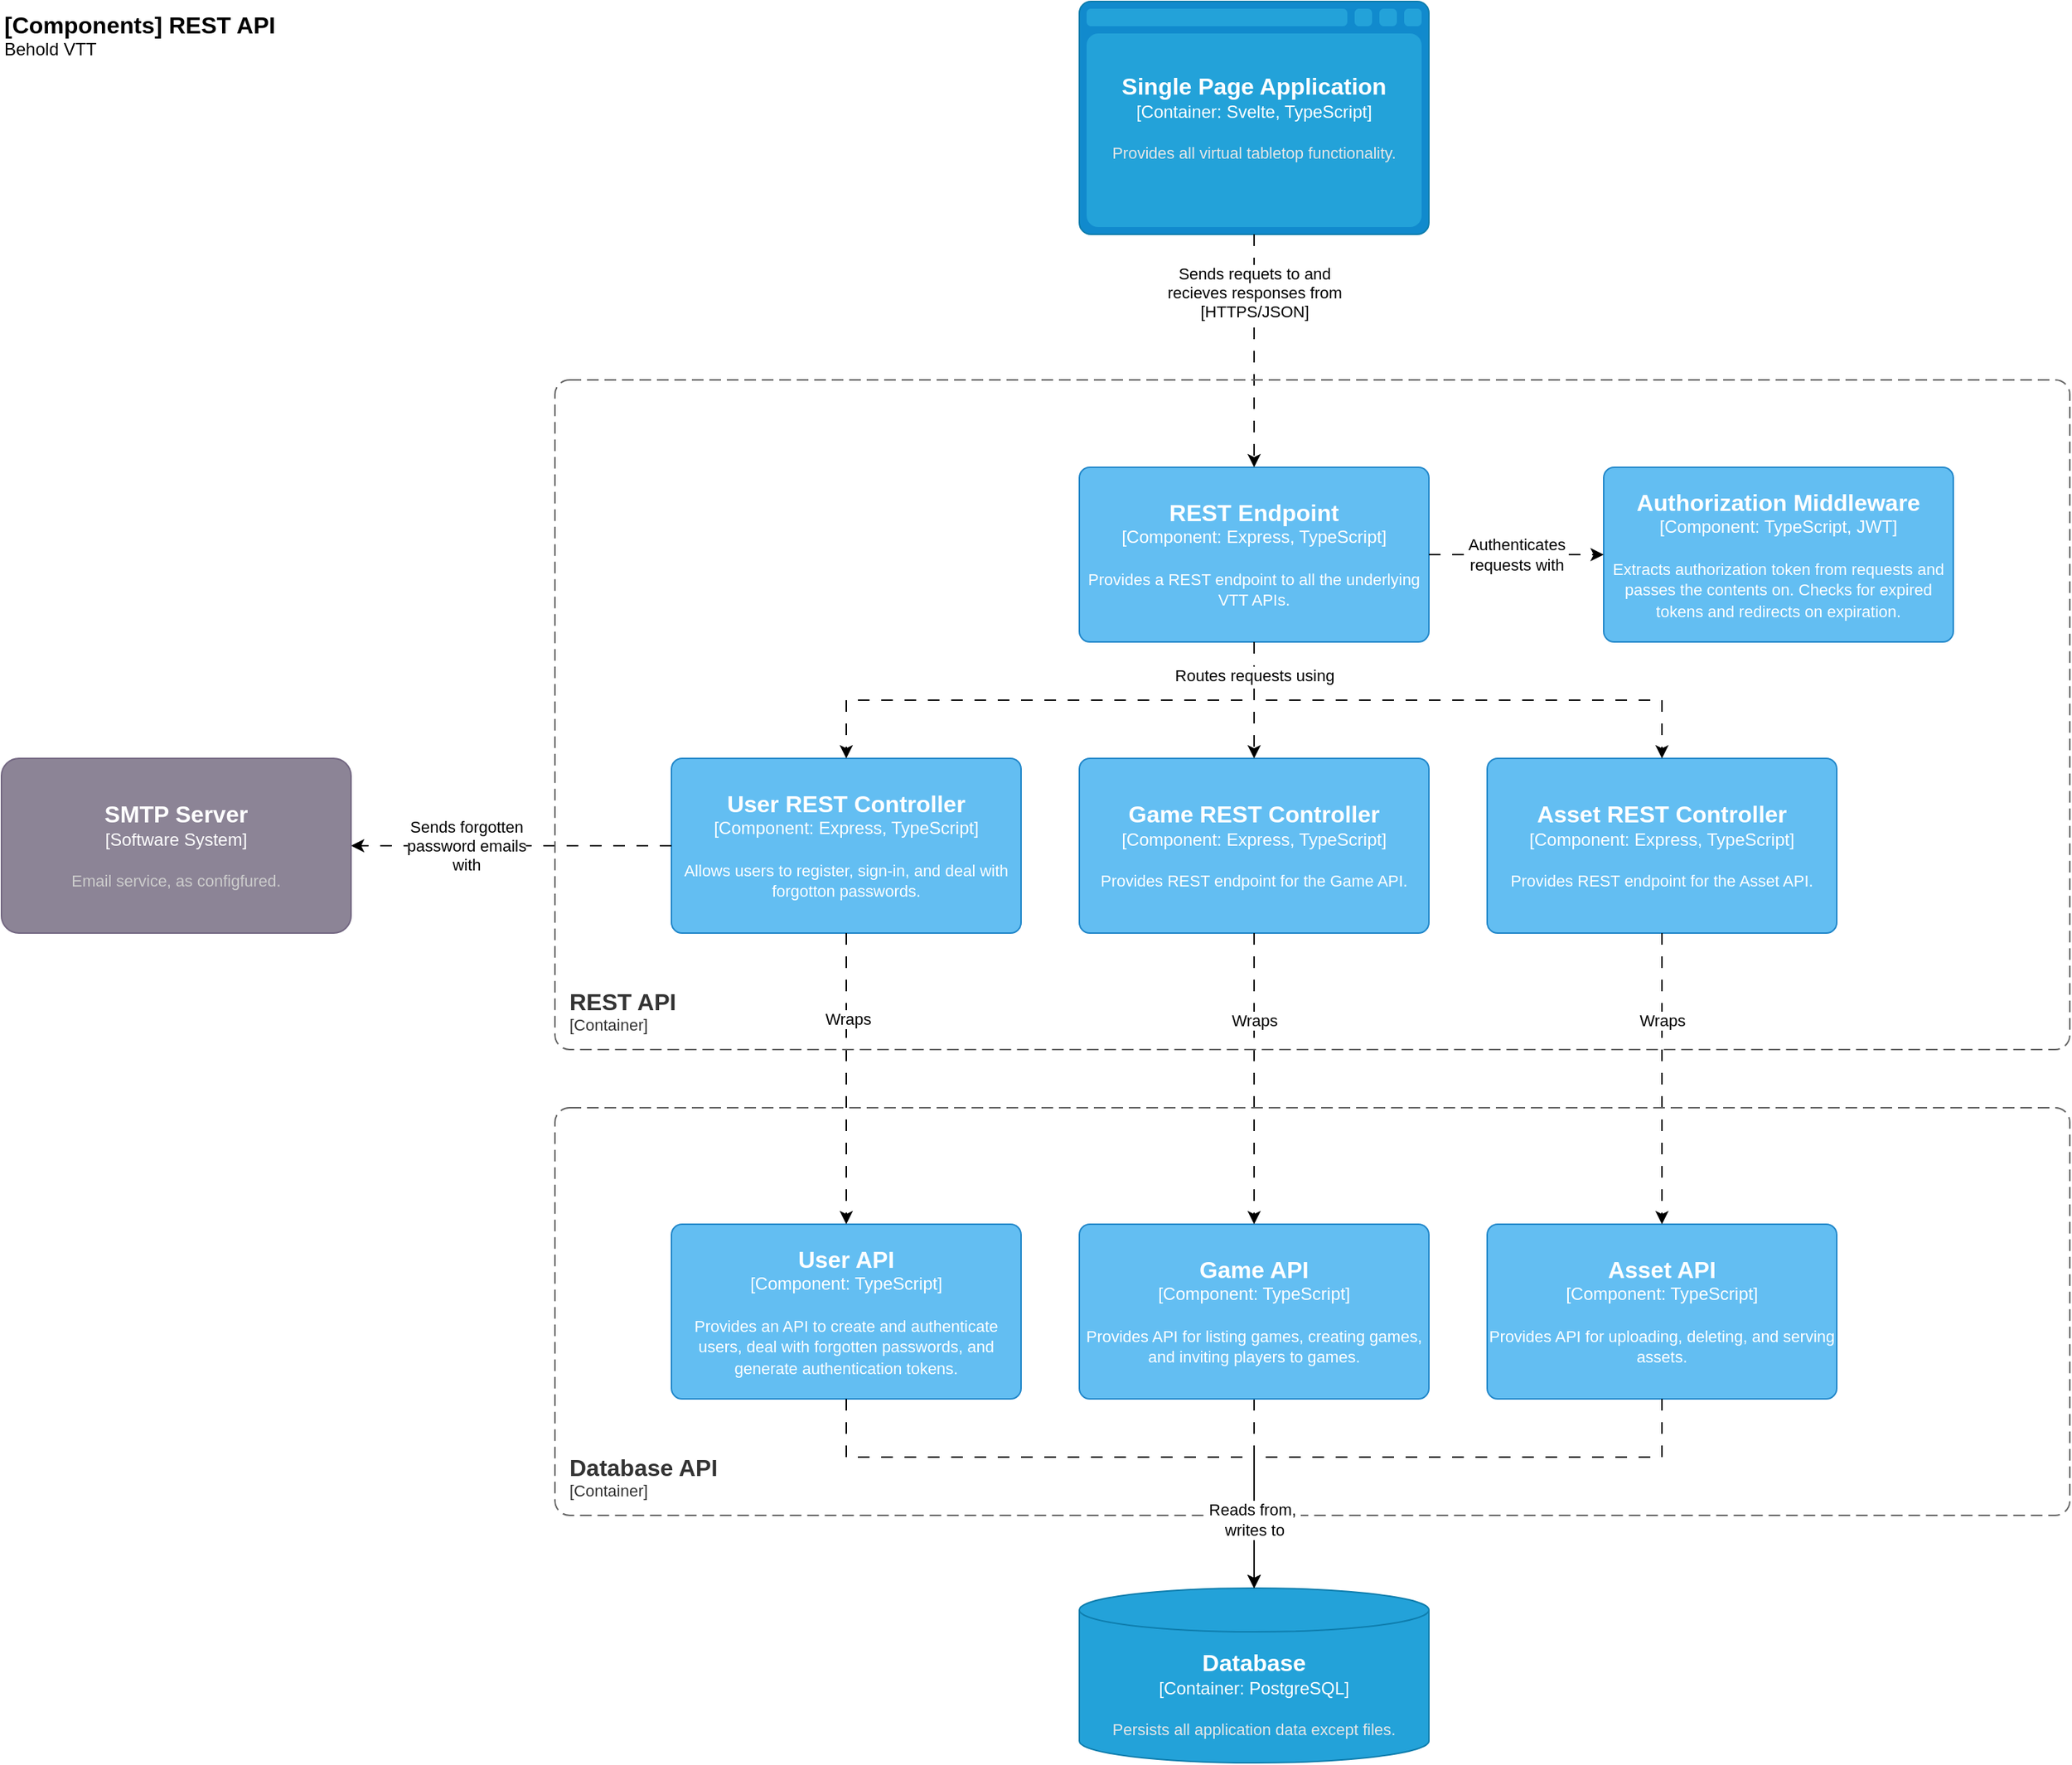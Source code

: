 <mxfile version="24.7.17">
  <diagram name="Page-1" id="G1j1GybayUsh-sAmsgJL">
    <mxGraphModel dx="2976" dy="1450" grid="1" gridSize="10" guides="1" tooltips="1" connect="1" arrows="1" fold="1" page="0" pageScale="1" pageWidth="850" pageHeight="1100" math="0" shadow="0">
      <root>
        <mxCell id="0" />
        <mxCell id="1" parent="0" />
        <object placeholders="1" c4Name="[Components] REST API" c4Type="ContainerDiagramTitle" c4Description="Behold VTT" label="&lt;font style=&quot;font-size: 16px&quot;&gt;&lt;b&gt;&lt;div style=&quot;text-align: left&quot;&gt;%c4Name%&lt;/div&gt;&lt;/b&gt;&lt;/font&gt;&lt;div style=&quot;text-align: left&quot;&gt;%c4Description%&lt;/div&gt;" id="GCtHECgKWb8lIVqQz5uX-1">
          <mxCell style="text;html=1;strokeColor=none;fillColor=none;align=left;verticalAlign=top;whiteSpace=wrap;rounded=0;metaEdit=1;allowArrows=0;resizable=1;rotatable=0;connectable=0;recursiveResize=0;expand=0;pointerEvents=0;points=[[0.25,0,0],[0.5,0,0],[0.75,0,0],[1,0.25,0],[1,0.5,0],[1,0.75,0],[0.75,1,0],[0.5,1,0],[0.25,1,0],[0,0.75,0],[0,0.5,0],[0,0.25,0]];" parent="1" vertex="1">
            <mxGeometry x="-340" y="280" width="260" height="40" as="geometry" />
          </mxCell>
        </object>
        <object placeholders="1" c4Name="Single Page Application" c4Type="Container" c4Technology="Svelte, TypeScript" c4Description="Provides all virtual tabletop functionality." label="&lt;font style=&quot;font-size: 16px&quot;&gt;&lt;b&gt;%c4Name%&lt;/b&gt;&lt;/font&gt;&lt;div&gt;[%c4Type%:&amp;nbsp;%c4Technology%]&lt;/div&gt;&lt;br&gt;&lt;div&gt;&lt;font style=&quot;font-size: 11px&quot;&gt;&lt;font color=&quot;#E6E6E6&quot;&gt;%c4Description%&lt;/font&gt;&lt;/div&gt;" id="GCtHECgKWb8lIVqQz5uX-3">
          <mxCell style="shape=mxgraph.c4.webBrowserContainer2;whiteSpace=wrap;html=1;boundedLbl=1;rounded=0;labelBackgroundColor=none;strokeColor=#118ACD;fillColor=#23A2D9;strokeColor=#118ACD;strokeColor2=#0E7DAD;fontSize=12;fontColor=#ffffff;align=center;metaEdit=1;points=[[0.5,0,0],[1,0.25,0],[1,0.5,0],[1,0.75,0],[0.5,1,0],[0,0.75,0],[0,0.5,0],[0,0.25,0]];resizable=0;" parent="1" vertex="1">
            <mxGeometry x="400" y="280" width="240" height="160" as="geometry" />
          </mxCell>
        </object>
        <object placeholders="1" c4Name="User REST Controller" c4Type="Component" c4Technology="Express, TypeScript" c4Description="Allows users to register, sign-in, and deal with forgotton passwords." label="&lt;font style=&quot;font-size: 16px&quot;&gt;&lt;b&gt;%c4Name%&lt;/b&gt;&lt;/font&gt;&lt;div&gt;[%c4Type%: %c4Technology%]&lt;/div&gt;&lt;br&gt;&lt;div&gt;&lt;font style=&quot;font-size: 11px&quot;&gt;%c4Description%&lt;/font&gt;&lt;/div&gt;" id="GCtHECgKWb8lIVqQz5uX-4">
          <mxCell style="rounded=1;whiteSpace=wrap;html=1;labelBackgroundColor=none;fillColor=#63BEF2;fontColor=#ffffff;align=center;arcSize=6;strokeColor=#2086C9;metaEdit=1;resizable=0;points=[[0.25,0,0],[0.5,0,0],[0.75,0,0],[1,0.25,0],[1,0.5,0],[1,0.75,0],[0.75,1,0],[0.5,1,0],[0.25,1,0],[0,0.75,0],[0,0.5,0],[0,0.25,0]];" parent="1" vertex="1">
            <mxGeometry x="120" y="800" width="240" height="120" as="geometry" />
          </mxCell>
        </object>
        <object placeholders="1" c4Name="User API" c4Type="Component" c4Technology="TypeScript" c4Description="Provides an API to create and authenticate users, deal with forgotten passwords, and generate authentication tokens." label="&lt;font style=&quot;font-size: 16px&quot;&gt;&lt;b&gt;%c4Name%&lt;/b&gt;&lt;/font&gt;&lt;div&gt;[%c4Type%: %c4Technology%]&lt;/div&gt;&lt;br&gt;&lt;div&gt;&lt;font style=&quot;font-size: 11px&quot;&gt;%c4Description%&lt;/font&gt;&lt;/div&gt;" id="GCtHECgKWb8lIVqQz5uX-5">
          <mxCell style="rounded=1;whiteSpace=wrap;html=1;labelBackgroundColor=none;fillColor=#63BEF2;fontColor=#ffffff;align=center;arcSize=6;strokeColor=#2086C9;metaEdit=1;resizable=0;points=[[0.25,0,0],[0.5,0,0],[0.75,0,0],[1,0.25,0],[1,0.5,0],[1,0.75,0],[0.75,1,0],[0.5,1,0],[0.25,1,0],[0,0.75,0],[0,0.5,0],[0,0.25,0]];" parent="1" vertex="1">
            <mxGeometry x="120" y="1120" width="240" height="120" as="geometry" />
          </mxCell>
        </object>
        <object placeholders="1" c4Name="Database" c4Type="Container" c4Technology="PostgreSQL" c4Description="Persists all application data except files." label="&lt;font style=&quot;font-size: 16px&quot;&gt;&lt;b&gt;%c4Name%&lt;/b&gt;&lt;/font&gt;&lt;div&gt;[%c4Type%:&amp;nbsp;%c4Technology%]&lt;/div&gt;&lt;br&gt;&lt;div&gt;&lt;font style=&quot;font-size: 11px&quot;&gt;&lt;font color=&quot;#E6E6E6&quot;&gt;%c4Description%&lt;/font&gt;&lt;/div&gt;" id="GCtHECgKWb8lIVqQz5uX-7">
          <mxCell style="shape=cylinder3;size=15;whiteSpace=wrap;html=1;boundedLbl=1;rounded=0;labelBackgroundColor=none;fillColor=#23A2D9;fontSize=12;fontColor=#ffffff;align=center;strokeColor=#0E7DAD;metaEdit=1;points=[[0.5,0,0],[1,0.25,0],[1,0.5,0],[1,0.75,0],[0.5,1,0],[0,0.75,0],[0,0.5,0],[0,0.25,0]];resizable=0;" parent="1" vertex="1">
            <mxGeometry x="400" y="1370" width="240" height="120" as="geometry" />
          </mxCell>
        </object>
        <object placeholders="1" c4Name="Game REST Controller" c4Type="Component" c4Technology="Express, TypeScript" c4Description="Provides REST endpoint for the Game API." label="&lt;font style=&quot;font-size: 16px&quot;&gt;&lt;b&gt;%c4Name%&lt;/b&gt;&lt;/font&gt;&lt;div&gt;[%c4Type%: %c4Technology%]&lt;/div&gt;&lt;br&gt;&lt;div&gt;&lt;font style=&quot;font-size: 11px&quot;&gt;%c4Description%&lt;/font&gt;&lt;/div&gt;" id="GCtHECgKWb8lIVqQz5uX-8">
          <mxCell style="rounded=1;whiteSpace=wrap;html=1;labelBackgroundColor=none;fillColor=#63BEF2;fontColor=#ffffff;align=center;arcSize=6;strokeColor=#2086C9;metaEdit=1;resizable=0;points=[[0.25,0,0],[0.5,0,0],[0.75,0,0],[1,0.25,0],[1,0.5,0],[1,0.75,0],[0.75,1,0],[0.5,1,0],[0.25,1,0],[0,0.75,0],[0,0.5,0],[0,0.25,0]];" parent="1" vertex="1">
            <mxGeometry x="400" y="800" width="240" height="120" as="geometry" />
          </mxCell>
        </object>
        <mxCell id="RpvVi69PV621MiGslOgV-7" style="edgeStyle=orthogonalEdgeStyle;rounded=0;orthogonalLoop=1;jettySize=auto;html=1;exitX=0.5;exitY=1;exitDx=0;exitDy=0;exitPerimeter=0;entryX=0.5;entryY=0;entryDx=0;entryDy=0;entryPerimeter=0;dashed=1;dashPattern=8 8;" parent="1" source="GCtHECgKWb8lIVqQz5uX-9" target="GCtHECgKWb8lIVqQz5uX-7" edge="1">
          <mxGeometry relative="1" as="geometry">
            <mxPoint x="530" y="1400" as="targetPoint" />
          </mxGeometry>
        </mxCell>
        <object placeholders="1" c4Name="Game API" c4Type="Component" c4Technology="TypeScript" c4Description="Provides API for listing games, creating games, and inviting players to games." label="&lt;font style=&quot;font-size: 16px&quot;&gt;&lt;b&gt;%c4Name%&lt;/b&gt;&lt;/font&gt;&lt;div&gt;[%c4Type%: %c4Technology%]&lt;/div&gt;&lt;br&gt;&lt;div&gt;&lt;font style=&quot;font-size: 11px&quot;&gt;%c4Description%&lt;/font&gt;&lt;/div&gt;" id="GCtHECgKWb8lIVqQz5uX-9">
          <mxCell style="rounded=1;whiteSpace=wrap;html=1;labelBackgroundColor=none;fillColor=#63BEF2;fontColor=#ffffff;align=center;arcSize=6;strokeColor=#2086C9;metaEdit=1;resizable=0;points=[[0.25,0,0],[0.5,0,0],[0.75,0,0],[1,0.25,0],[1,0.5,0],[1,0.75,0],[0.75,1,0],[0.5,1,0],[0.25,1,0],[0,0.75,0],[0,0.5,0],[0,0.25,0]];" parent="1" vertex="1">
            <mxGeometry x="400" y="1120" width="240" height="120" as="geometry" />
          </mxCell>
        </object>
        <object placeholders="1" c4Name="Authorization Middleware" c4Type="Component" c4Technology="TypeScript, JWT" c4Description="Extracts authorization token from requests and passes the contents on.  Checks for expired tokens and redirects on expiration." label="&lt;font style=&quot;font-size: 16px&quot;&gt;&lt;b&gt;%c4Name%&lt;/b&gt;&lt;/font&gt;&lt;div&gt;[%c4Type%: %c4Technology%]&lt;/div&gt;&lt;br&gt;&lt;div&gt;&lt;font style=&quot;font-size: 11px&quot;&gt;%c4Description%&lt;/font&gt;&lt;/div&gt;" id="tgEfGTzywdNzme2Pcd4w-1">
          <mxCell style="rounded=1;whiteSpace=wrap;html=1;labelBackgroundColor=none;fillColor=#63BEF2;fontColor=#ffffff;align=center;arcSize=6;strokeColor=#2086C9;metaEdit=1;resizable=0;points=[[0.25,0,0],[0.5,0,0],[0.75,0,0],[1,0.25,0],[1,0.5,0],[1,0.75,0],[0.75,1,0],[0.5,1,0],[0.25,1,0],[0,0.75,0],[0,0.5,0],[0,0.25,0]];" parent="1" vertex="1">
            <mxGeometry x="760" y="600" width="240" height="120" as="geometry" />
          </mxCell>
        </object>
        <mxCell id="tgEfGTzywdNzme2Pcd4w-9" style="edgeStyle=orthogonalEdgeStyle;rounded=0;orthogonalLoop=1;jettySize=auto;html=1;exitX=0.5;exitY=1;exitDx=0;exitDy=0;exitPerimeter=0;entryX=0.5;entryY=0;entryDx=0;entryDy=0;entryPerimeter=0;dashed=1;dashPattern=8 8;" parent="1" source="GCtHECgKWb8lIVqQz5uX-8" target="GCtHECgKWb8lIVqQz5uX-9" edge="1">
          <mxGeometry relative="1" as="geometry" />
        </mxCell>
        <mxCell id="tgEfGTzywdNzme2Pcd4w-10" value="Wraps" style="edgeLabel;html=1;align=center;verticalAlign=middle;resizable=0;points=[];" parent="tgEfGTzywdNzme2Pcd4w-9" vertex="1" connectable="0">
          <mxGeometry y="2" relative="1" as="geometry">
            <mxPoint x="-2" y="-40" as="offset" />
          </mxGeometry>
        </mxCell>
        <mxCell id="tgEfGTzywdNzme2Pcd4w-11" style="edgeStyle=orthogonalEdgeStyle;rounded=0;orthogonalLoop=1;jettySize=auto;html=1;exitX=0.5;exitY=1;exitDx=0;exitDy=0;exitPerimeter=0;entryX=0.5;entryY=0;entryDx=0;entryDy=0;entryPerimeter=0;dashed=1;dashPattern=8 8;" parent="1" source="GCtHECgKWb8lIVqQz5uX-4" target="GCtHECgKWb8lIVqQz5uX-5" edge="1">
          <mxGeometry relative="1" as="geometry" />
        </mxCell>
        <mxCell id="tgEfGTzywdNzme2Pcd4w-12" value="Wraps" style="edgeLabel;html=1;align=center;verticalAlign=middle;resizable=0;points=[];" parent="tgEfGTzywdNzme2Pcd4w-11" vertex="1" connectable="0">
          <mxGeometry x="-0.1" y="1" relative="1" as="geometry">
            <mxPoint y="-31" as="offset" />
          </mxGeometry>
        </mxCell>
        <mxCell id="tgEfGTzywdNzme2Pcd4w-28" style="edgeStyle=orthogonalEdgeStyle;rounded=0;orthogonalLoop=1;jettySize=auto;html=1;dashed=1;dashPattern=8 8;exitX=0;exitY=0.5;exitDx=0;exitDy=0;exitPerimeter=0;entryX=1;entryY=0.5;entryDx=0;entryDy=0;entryPerimeter=0;" parent="1" source="GCtHECgKWb8lIVqQz5uX-4" target="UA_-M5iIBDpImv9j84Nv-1" edge="1">
          <mxGeometry relative="1" as="geometry">
            <mxPoint x="-100" y="860" as="targetPoint" />
          </mxGeometry>
        </mxCell>
        <mxCell id="tgEfGTzywdNzme2Pcd4w-33" value="Sends forgotten&lt;br&gt;password emails&lt;br&gt;with" style="edgeLabel;html=1;align=center;verticalAlign=middle;resizable=0;points=[];" parent="tgEfGTzywdNzme2Pcd4w-28" vertex="1" connectable="0">
          <mxGeometry x="0.02" y="2" relative="1" as="geometry">
            <mxPoint x="-29" y="-2" as="offset" />
          </mxGeometry>
        </mxCell>
        <object placeholders="1" c4Name="Asset REST Controller" c4Type="Component" c4Technology="Express, TypeScript" c4Description="Provides REST endpoint for the Asset API." label="&lt;font style=&quot;font-size: 16px&quot;&gt;&lt;b&gt;%c4Name%&lt;/b&gt;&lt;/font&gt;&lt;div&gt;[%c4Type%: %c4Technology%]&lt;/div&gt;&lt;br&gt;&lt;div&gt;&lt;font style=&quot;font-size: 11px&quot;&gt;%c4Description%&lt;/font&gt;&lt;/div&gt;" id="UZzbujaBFzWWd5vo3e5C-1">
          <mxCell style="rounded=1;whiteSpace=wrap;html=1;labelBackgroundColor=none;fillColor=#63BEF2;fontColor=#ffffff;align=center;arcSize=6;strokeColor=#2086C9;metaEdit=1;resizable=0;points=[[0.25,0,0],[0.5,0,0],[0.75,0,0],[1,0.25,0],[1,0.5,0],[1,0.75,0],[0.75,1,0],[0.5,1,0],[0.25,1,0],[0,0.75,0],[0,0.5,0],[0,0.25,0]];" parent="1" vertex="1">
            <mxGeometry x="680" y="800" width="240" height="120" as="geometry" />
          </mxCell>
        </object>
        <object placeholders="1" c4Name="Asset API" c4Type="Component" c4Technology="TypeScript" c4Description="Provides API for uploading, deleting, and serving assets." label="&lt;font style=&quot;font-size: 16px&quot;&gt;&lt;b&gt;%c4Name%&lt;/b&gt;&lt;/font&gt;&lt;div&gt;[%c4Type%: %c4Technology%]&lt;/div&gt;&lt;br&gt;&lt;div&gt;&lt;font style=&quot;font-size: 11px&quot;&gt;%c4Description%&lt;/font&gt;&lt;/div&gt;" id="UZzbujaBFzWWd5vo3e5C-2">
          <mxCell style="rounded=1;whiteSpace=wrap;html=1;labelBackgroundColor=none;fillColor=#63BEF2;fontColor=#ffffff;align=center;arcSize=6;strokeColor=#2086C9;metaEdit=1;resizable=0;points=[[0.25,0,0],[0.5,0,0],[0.75,0,0],[1,0.25,0],[1,0.5,0],[1,0.75,0],[0.75,1,0],[0.5,1,0],[0.25,1,0],[0,0.75,0],[0,0.5,0],[0,0.25,0]];" parent="1" vertex="1">
            <mxGeometry x="680" y="1120" width="240" height="120" as="geometry" />
          </mxCell>
        </object>
        <mxCell id="UZzbujaBFzWWd5vo3e5C-3" style="edgeStyle=orthogonalEdgeStyle;rounded=0;orthogonalLoop=1;jettySize=auto;html=1;exitX=0.5;exitY=1;exitDx=0;exitDy=0;exitPerimeter=0;entryX=0.5;entryY=0;entryDx=0;entryDy=0;entryPerimeter=0;dashed=1;dashPattern=8 8;" parent="1" source="UZzbujaBFzWWd5vo3e5C-1" target="UZzbujaBFzWWd5vo3e5C-2" edge="1">
          <mxGeometry relative="1" as="geometry" />
        </mxCell>
        <mxCell id="UZzbujaBFzWWd5vo3e5C-4" value="Wraps" style="edgeLabel;html=1;align=center;verticalAlign=middle;resizable=0;points=[];" parent="UZzbujaBFzWWd5vo3e5C-3" vertex="1" connectable="0">
          <mxGeometry y="2" relative="1" as="geometry">
            <mxPoint x="-2" y="-40" as="offset" />
          </mxGeometry>
        </mxCell>
        <object placeholders="1" c4Name="REST Endpoint" c4Type="Component" c4Technology="Express, TypeScript" c4Description="Provides a REST endpoint to all the underlying VTT APIs." label="&lt;font style=&quot;font-size: 16px&quot;&gt;&lt;b&gt;%c4Name%&lt;/b&gt;&lt;/font&gt;&lt;div&gt;[%c4Type%: %c4Technology%]&lt;/div&gt;&lt;br&gt;&lt;div&gt;&lt;font style=&quot;font-size: 11px&quot;&gt;%c4Description%&lt;/font&gt;&lt;/div&gt;" id="UZzbujaBFzWWd5vo3e5C-18">
          <mxCell style="rounded=1;whiteSpace=wrap;html=1;labelBackgroundColor=none;fillColor=#63BEF2;fontColor=#ffffff;align=center;arcSize=6;strokeColor=#2086C9;metaEdit=1;resizable=0;points=[[0.25,0,0],[0.5,0,0],[0.75,0,0],[1,0.25,0],[1,0.5,0],[1,0.75,0],[0.75,1,0],[0.5,1,0],[0.25,1,0],[0,0.75,0],[0,0.5,0],[0,0.25,0]];" parent="1" vertex="1">
            <mxGeometry x="400" y="600" width="240" height="120" as="geometry" />
          </mxCell>
        </object>
        <mxCell id="UZzbujaBFzWWd5vo3e5C-20" style="edgeStyle=orthogonalEdgeStyle;rounded=0;orthogonalLoop=1;jettySize=auto;html=1;entryX=0;entryY=0.5;entryDx=0;entryDy=0;entryPerimeter=0;dashed=1;dashPattern=8 8;" parent="1" source="UZzbujaBFzWWd5vo3e5C-18" target="tgEfGTzywdNzme2Pcd4w-1" edge="1">
          <mxGeometry relative="1" as="geometry" />
        </mxCell>
        <mxCell id="UZzbujaBFzWWd5vo3e5C-21" value="Authenticates&lt;br&gt;requests with" style="edgeLabel;html=1;align=center;verticalAlign=middle;resizable=0;points=[];" parent="UZzbujaBFzWWd5vo3e5C-20" vertex="1" connectable="0">
          <mxGeometry relative="1" as="geometry">
            <mxPoint as="offset" />
          </mxGeometry>
        </mxCell>
        <mxCell id="UZzbujaBFzWWd5vo3e5C-27" style="edgeStyle=orthogonalEdgeStyle;rounded=0;orthogonalLoop=1;jettySize=auto;html=1;entryX=0.5;entryY=0;entryDx=0;entryDy=0;entryPerimeter=0;dashed=1;dashPattern=8 8;" parent="1" source="GCtHECgKWb8lIVqQz5uX-3" target="UZzbujaBFzWWd5vo3e5C-18" edge="1">
          <mxGeometry relative="1" as="geometry" />
        </mxCell>
        <mxCell id="UZzbujaBFzWWd5vo3e5C-28" value="Sends requets to and&lt;br&gt;recieves responses from&lt;br&gt;[HTTPS/JSON]" style="edgeLabel;html=1;align=center;verticalAlign=middle;resizable=0;points=[];" parent="UZzbujaBFzWWd5vo3e5C-27" vertex="1" connectable="0">
          <mxGeometry x="-0.312" relative="1" as="geometry">
            <mxPoint y="-15" as="offset" />
          </mxGeometry>
        </mxCell>
        <mxCell id="UZzbujaBFzWWd5vo3e5C-33" style="edgeStyle=orthogonalEdgeStyle;rounded=0;orthogonalLoop=1;jettySize=auto;html=1;entryX=0.5;entryY=0;entryDx=0;entryDy=0;entryPerimeter=0;dashed=1;dashPattern=8 8;" parent="1" source="UZzbujaBFzWWd5vo3e5C-18" target="GCtHECgKWb8lIVqQz5uX-4" edge="1">
          <mxGeometry relative="1" as="geometry">
            <Array as="points">
              <mxPoint x="520" y="760" />
              <mxPoint x="240" y="760" />
            </Array>
          </mxGeometry>
        </mxCell>
        <mxCell id="UZzbujaBFzWWd5vo3e5C-34" style="edgeStyle=orthogonalEdgeStyle;rounded=0;orthogonalLoop=1;jettySize=auto;html=1;entryX=0.5;entryY=0;entryDx=0;entryDy=0;entryPerimeter=0;dashed=1;dashPattern=8 8;" parent="1" source="UZzbujaBFzWWd5vo3e5C-18" target="GCtHECgKWb8lIVqQz5uX-8" edge="1">
          <mxGeometry relative="1" as="geometry" />
        </mxCell>
        <mxCell id="UZzbujaBFzWWd5vo3e5C-35" style="edgeStyle=orthogonalEdgeStyle;rounded=0;orthogonalLoop=1;jettySize=auto;html=1;entryX=0.5;entryY=0;entryDx=0;entryDy=0;entryPerimeter=0;dashed=1;dashPattern=8 8;" parent="1" source="UZzbujaBFzWWd5vo3e5C-18" target="UZzbujaBFzWWd5vo3e5C-1" edge="1">
          <mxGeometry relative="1" as="geometry">
            <Array as="points">
              <mxPoint x="520" y="760" />
              <mxPoint x="800" y="760" />
            </Array>
          </mxGeometry>
        </mxCell>
        <mxCell id="UZzbujaBFzWWd5vo3e5C-40" value="Routes requests using" style="edgeLabel;html=1;align=center;verticalAlign=middle;resizable=0;points=[];" parent="UZzbujaBFzWWd5vo3e5C-35" vertex="1" connectable="0">
          <mxGeometry x="-0.873" relative="1" as="geometry">
            <mxPoint as="offset" />
          </mxGeometry>
        </mxCell>
        <object placeholders="1" c4Name="REST API" c4Type="ContainerScopeBoundary" c4Application="Container" label="&lt;font style=&quot;font-size: 16px&quot;&gt;&lt;b&gt;&lt;div style=&quot;text-align: left&quot;&gt;%c4Name%&lt;/div&gt;&lt;/b&gt;&lt;/font&gt;&lt;div style=&quot;text-align: left&quot;&gt;[%c4Application%]&lt;/div&gt;" id="RpvVi69PV621MiGslOgV-4">
          <mxCell style="rounded=1;fontSize=11;whiteSpace=wrap;html=1;dashed=1;arcSize=20;fillColor=none;strokeColor=#666666;fontColor=#333333;labelBackgroundColor=none;align=left;verticalAlign=bottom;labelBorderColor=none;spacingTop=0;spacing=10;dashPattern=8 4;metaEdit=1;rotatable=0;perimeter=rectanglePerimeter;noLabel=0;labelPadding=0;allowArrows=0;connectable=0;expand=0;recursiveResize=0;editable=1;pointerEvents=0;absoluteArcSize=1;points=[[0.25,0,0],[0.5,0,0],[0.75,0,0],[1,0.25,0],[1,0.5,0],[1,0.75,0],[0.75,1,0],[0.5,1,0],[0.25,1,0],[0,0.75,0],[0,0.5,0],[0,0.25,0]];" parent="1" vertex="1">
            <mxGeometry x="40" y="540" width="1040" height="460" as="geometry" />
          </mxCell>
        </object>
        <object placeholders="1" c4Name="Database API" c4Type="ContainerScopeBoundary" c4Application="Container" label="&lt;font style=&quot;font-size: 16px&quot;&gt;&lt;b&gt;&lt;div style=&quot;text-align: left&quot;&gt;%c4Name%&lt;/div&gt;&lt;/b&gt;&lt;/font&gt;&lt;div style=&quot;text-align: left&quot;&gt;[%c4Application%]&lt;/div&gt;" id="RpvVi69PV621MiGslOgV-5">
          <mxCell style="rounded=1;fontSize=11;whiteSpace=wrap;html=1;dashed=1;arcSize=20;fillColor=none;strokeColor=#666666;fontColor=#333333;labelBackgroundColor=none;align=left;verticalAlign=bottom;labelBorderColor=none;spacingTop=0;spacing=10;dashPattern=8 4;metaEdit=1;rotatable=0;perimeter=rectanglePerimeter;noLabel=0;labelPadding=0;allowArrows=0;connectable=0;expand=0;recursiveResize=0;editable=1;pointerEvents=0;absoluteArcSize=1;points=[[0.25,0,0],[0.5,0,0],[0.75,0,0],[1,0.25,0],[1,0.5,0],[1,0.75,0],[0.75,1,0],[0.5,1,0],[0.25,1,0],[0,0.75,0],[0,0.5,0],[0,0.25,0]];" parent="1" vertex="1">
            <mxGeometry x="40" y="1040" width="1040" height="280" as="geometry" />
          </mxCell>
        </object>
        <mxCell id="RpvVi69PV621MiGslOgV-6" style="edgeStyle=orthogonalEdgeStyle;rounded=0;orthogonalLoop=1;jettySize=auto;html=1;exitX=0.5;exitY=1;exitDx=0;exitDy=0;exitPerimeter=0;entryX=0.5;entryY=0;entryDx=0;entryDy=0;entryPerimeter=0;dashed=1;dashPattern=8 8;" parent="1" source="GCtHECgKWb8lIVqQz5uX-5" target="GCtHECgKWb8lIVqQz5uX-7" edge="1">
          <mxGeometry relative="1" as="geometry">
            <Array as="points">
              <mxPoint x="240" y="1280" />
              <mxPoint x="520" y="1280" />
            </Array>
          </mxGeometry>
        </mxCell>
        <mxCell id="RpvVi69PV621MiGslOgV-9" style="edgeStyle=orthogonalEdgeStyle;rounded=0;orthogonalLoop=1;jettySize=auto;html=1;exitX=0.5;exitY=1;exitDx=0;exitDy=0;exitPerimeter=0;entryX=0.5;entryY=0;entryDx=0;entryDy=0;entryPerimeter=0;dashed=1;dashPattern=8 8;" parent="1" source="UZzbujaBFzWWd5vo3e5C-2" target="GCtHECgKWb8lIVqQz5uX-7" edge="1">
          <mxGeometry relative="1" as="geometry">
            <Array as="points">
              <mxPoint x="800" y="1280" />
              <mxPoint x="520" y="1280" />
            </Array>
          </mxGeometry>
        </mxCell>
        <mxCell id="RpvVi69PV621MiGslOgV-10" value="Reads from,&amp;nbsp;&lt;br&gt;writes to" style="edgeLabel;html=1;align=center;verticalAlign=middle;resizable=0;points=[];" parent="RpvVi69PV621MiGslOgV-9" vertex="1" connectable="0">
          <mxGeometry x="0.77" relative="1" as="geometry">
            <mxPoint as="offset" />
          </mxGeometry>
        </mxCell>
        <object placeholders="1" c4Name="SMTP Server" c4Type="Software System" c4Description="Email service, as configfured." label="&lt;font style=&quot;font-size: 16px&quot;&gt;&lt;b&gt;%c4Name%&lt;/b&gt;&lt;/font&gt;&lt;div&gt;[%c4Type%]&lt;/div&gt;&lt;br&gt;&lt;div&gt;&lt;font style=&quot;font-size: 11px&quot;&gt;&lt;font color=&quot;#cccccc&quot;&gt;%c4Description%&lt;/font&gt;&lt;/div&gt;" id="UA_-M5iIBDpImv9j84Nv-1">
          <mxCell style="rounded=1;whiteSpace=wrap;html=1;labelBackgroundColor=none;fillColor=#8C8496;fontColor=#ffffff;align=center;arcSize=10;strokeColor=#736782;metaEdit=1;resizable=0;points=[[0.25,0,0],[0.5,0,0],[0.75,0,0],[1,0.25,0],[1,0.5,0],[1,0.75,0],[0.75,1,0],[0.5,1,0],[0.25,1,0],[0,0.75,0],[0,0.5,0],[0,0.25,0]];" vertex="1" parent="1">
            <mxGeometry x="-340" y="800" width="240" height="120" as="geometry" />
          </mxCell>
        </object>
      </root>
    </mxGraphModel>
  </diagram>
</mxfile>
